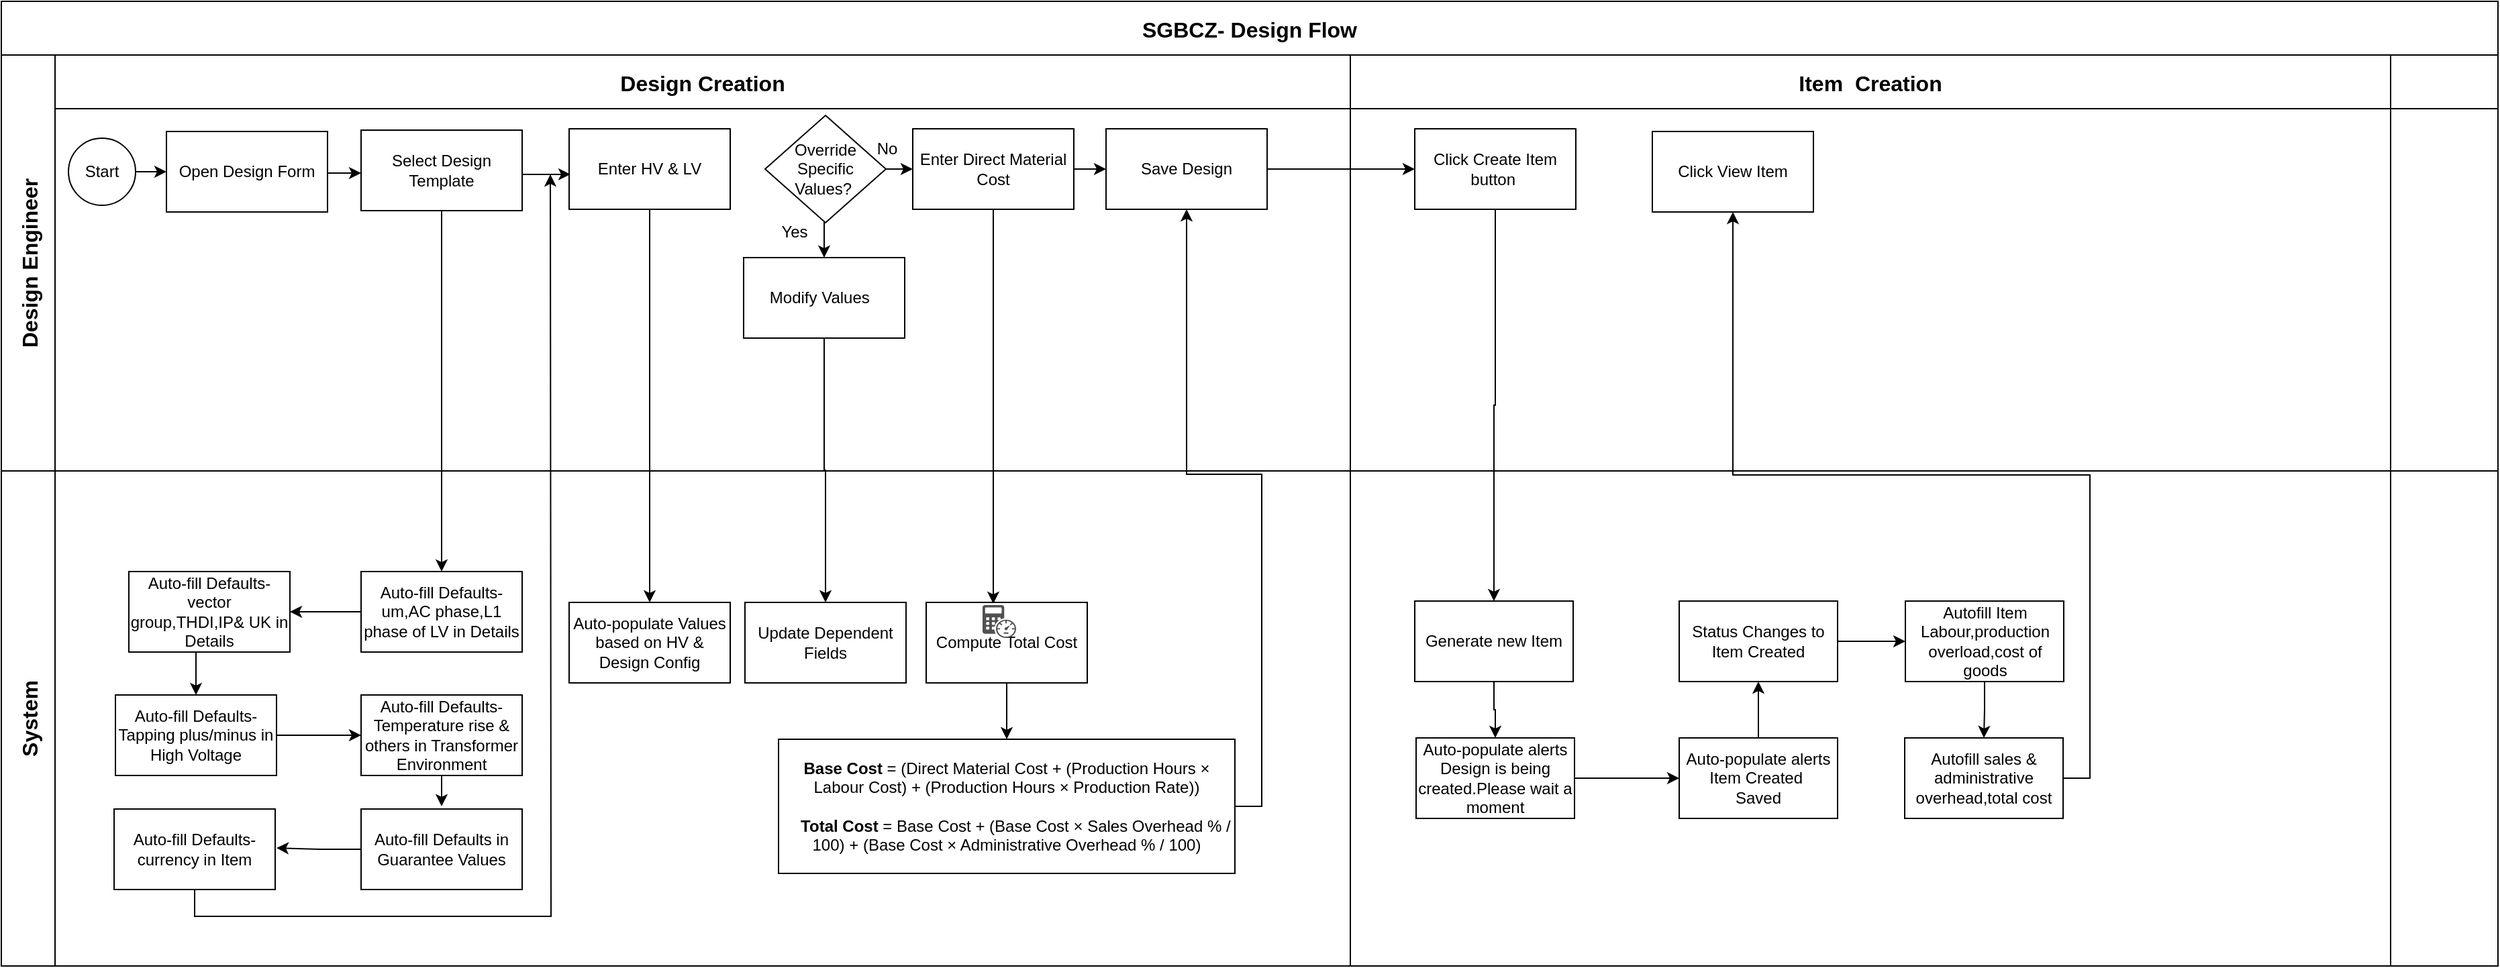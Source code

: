<mxfile version="27.2.0">
  <diagram id="prtHgNgQTEPvFCAcTncT" name="Page-1">
    <mxGraphModel dx="1754" dy="827" grid="1" gridSize="10" guides="1" tooltips="1" connect="1" arrows="1" fold="1" page="1" pageScale="1" pageWidth="827" pageHeight="1169" math="0" shadow="0">
      <root>
        <mxCell id="0" />
        <mxCell id="1" parent="0" />
        <mxCell id="CLJ9GDin2j8_AuySWexl-37" value="SGBCZ- Design Flow" style="shape=table;childLayout=tableLayout;startSize=40;collapsible=0;recursiveResize=0;expand=0;fontSize=16;fontStyle=1" parent="1" vertex="1">
          <mxGeometry x="590" y="89" width="1860" height="719" as="geometry" />
        </mxCell>
        <mxCell id="CLJ9GDin2j8_AuySWexl-38" value="Design Engineer" style="shape=tableRow;horizontal=0;swimlaneHead=0;swimlaneBody=0;top=0;left=0;strokeColor=inherit;bottom=0;right=0;dropTarget=0;fontStyle=1;fillColor=none;points=[[0,0.5],[1,0.5]];portConstraint=eastwest;startSize=40;collapsible=0;recursiveResize=0;expand=0;fontSize=16;strokeWidth=1;" parent="CLJ9GDin2j8_AuySWexl-37" vertex="1">
          <mxGeometry y="40" width="1860" height="310" as="geometry" />
        </mxCell>
        <mxCell id="CLJ9GDin2j8_AuySWexl-39" value="Design Creation" style="swimlane;swimlaneHead=0;swimlaneBody=0;fontStyle=1;strokeColor=inherit;connectable=0;fillColor=none;startSize=40;collapsible=0;recursiveResize=0;expand=0;fontSize=16;" parent="CLJ9GDin2j8_AuySWexl-38" vertex="1">
          <mxGeometry x="40" width="965" height="310" as="geometry">
            <mxRectangle width="965" height="310" as="alternateBounds" />
          </mxGeometry>
        </mxCell>
        <mxCell id="2OwA6HHTgpjWCk6-XKWX-9" style="edgeStyle=orthogonalEdgeStyle;rounded=0;orthogonalLoop=1;jettySize=auto;html=1;exitX=1;exitY=0.5;exitDx=0;exitDy=0;entryX=0;entryY=0.5;entryDx=0;entryDy=0;" parent="CLJ9GDin2j8_AuySWexl-39" source="CLJ9GDin2j8_AuySWexl-55" target="CLJ9GDin2j8_AuySWexl-56" edge="1">
          <mxGeometry relative="1" as="geometry" />
        </mxCell>
        <mxCell id="CLJ9GDin2j8_AuySWexl-55" value="Start" style="ellipse;whiteSpace=wrap;html=1;aspect=fixed;" parent="CLJ9GDin2j8_AuySWexl-39" vertex="1">
          <mxGeometry x="10" y="62" width="50" height="50" as="geometry" />
        </mxCell>
        <mxCell id="CLJ9GDin2j8_AuySWexl-73" value="" style="edgeStyle=orthogonalEdgeStyle;rounded=0;orthogonalLoop=1;jettySize=auto;html=1;" parent="CLJ9GDin2j8_AuySWexl-39" edge="1">
          <mxGeometry relative="1" as="geometry">
            <mxPoint x="203" y="88" as="sourcePoint" />
            <mxPoint x="228" y="88" as="targetPoint" />
          </mxGeometry>
        </mxCell>
        <mxCell id="CLJ9GDin2j8_AuySWexl-56" value="Open Design Form" style="rounded=0;whiteSpace=wrap;html=1;" parent="CLJ9GDin2j8_AuySWexl-39" vertex="1">
          <mxGeometry x="83" y="57" width="120" height="60" as="geometry" />
        </mxCell>
        <mxCell id="CLJ9GDin2j8_AuySWexl-69" value="Enter HV &amp;amp; LV" style="rounded=0;whiteSpace=wrap;html=1;" parent="CLJ9GDin2j8_AuySWexl-39" vertex="1">
          <mxGeometry x="383" y="55" width="120" height="60" as="geometry" />
        </mxCell>
        <mxCell id="CLJ9GDin2j8_AuySWexl-74" value="" style="edgeStyle=orthogonalEdgeStyle;rounded=0;orthogonalLoop=1;jettySize=auto;html=1;" parent="CLJ9GDin2j8_AuySWexl-39" edge="1">
          <mxGeometry relative="1" as="geometry">
            <mxPoint x="348" y="88.941" as="sourcePoint" />
            <mxPoint x="384" y="88.941" as="targetPoint" />
          </mxGeometry>
        </mxCell>
        <mxCell id="CLJ9GDin2j8_AuySWexl-68" value="Select Design Template" style="rounded=0;whiteSpace=wrap;html=1;" parent="CLJ9GDin2j8_AuySWexl-39" vertex="1">
          <mxGeometry x="228" y="56" width="120" height="60" as="geometry" />
        </mxCell>
        <mxCell id="CLJ9GDin2j8_AuySWexl-82" style="edgeStyle=orthogonalEdgeStyle;rounded=0;orthogonalLoop=1;jettySize=auto;html=1;exitX=0.5;exitY=1;exitDx=0;exitDy=0;entryX=0.5;entryY=0;entryDx=0;entryDy=0;" parent="CLJ9GDin2j8_AuySWexl-39" source="CLJ9GDin2j8_AuySWexl-79" target="CLJ9GDin2j8_AuySWexl-78" edge="1">
          <mxGeometry relative="1" as="geometry" />
        </mxCell>
        <mxCell id="CLJ9GDin2j8_AuySWexl-94" style="edgeStyle=orthogonalEdgeStyle;rounded=0;orthogonalLoop=1;jettySize=auto;html=1;exitX=1;exitY=0.5;exitDx=0;exitDy=0;entryX=0;entryY=0.5;entryDx=0;entryDy=0;" parent="CLJ9GDin2j8_AuySWexl-39" source="CLJ9GDin2j8_AuySWexl-79" target="CLJ9GDin2j8_AuySWexl-80" edge="1">
          <mxGeometry relative="1" as="geometry">
            <mxPoint x="630" y="85" as="targetPoint" />
          </mxGeometry>
        </mxCell>
        <mxCell id="CLJ9GDin2j8_AuySWexl-79" value="Override Specific Values?&amp;nbsp;" style="rhombus;whiteSpace=wrap;html=1;" parent="CLJ9GDin2j8_AuySWexl-39" vertex="1">
          <mxGeometry x="529" y="45" width="90" height="80" as="geometry" />
        </mxCell>
        <mxCell id="CLJ9GDin2j8_AuySWexl-78" value="Modify Values&amp;nbsp;&amp;nbsp;" style="rounded=0;whiteSpace=wrap;html=1;" parent="CLJ9GDin2j8_AuySWexl-39" vertex="1">
          <mxGeometry x="513" y="151" width="120" height="60" as="geometry" />
        </mxCell>
        <mxCell id="CLJ9GDin2j8_AuySWexl-95" style="edgeStyle=orthogonalEdgeStyle;rounded=0;orthogonalLoop=1;jettySize=auto;html=1;exitX=1;exitY=0.5;exitDx=0;exitDy=0;entryX=0;entryY=0.5;entryDx=0;entryDy=0;" parent="CLJ9GDin2j8_AuySWexl-39" source="CLJ9GDin2j8_AuySWexl-80" target="CLJ9GDin2j8_AuySWexl-90" edge="1">
          <mxGeometry relative="1" as="geometry" />
        </mxCell>
        <mxCell id="2OwA6HHTgpjWCk6-XKWX-1" style="edgeStyle=orthogonalEdgeStyle;rounded=0;orthogonalLoop=1;jettySize=auto;html=1;exitX=0.5;exitY=1;exitDx=0;exitDy=0;" parent="CLJ9GDin2j8_AuySWexl-39" source="CLJ9GDin2j8_AuySWexl-80" edge="1">
          <mxGeometry relative="1" as="geometry">
            <mxPoint x="699" y="409" as="targetPoint" />
          </mxGeometry>
        </mxCell>
        <mxCell id="CLJ9GDin2j8_AuySWexl-80" value="Enter Direct Material Cost" style="rounded=0;whiteSpace=wrap;html=1;" parent="CLJ9GDin2j8_AuySWexl-39" vertex="1">
          <mxGeometry x="639" y="55" width="120" height="60" as="geometry" />
        </mxCell>
        <mxCell id="JPz7TmFqemcX5jHhmIrL-2" style="edgeStyle=orthogonalEdgeStyle;rounded=0;orthogonalLoop=1;jettySize=auto;html=1;exitX=1;exitY=0.5;exitDx=0;exitDy=0;entryX=0;entryY=0.5;entryDx=0;entryDy=0;" edge="1" parent="CLJ9GDin2j8_AuySWexl-39" source="CLJ9GDin2j8_AuySWexl-90" target="CLJ9GDin2j8_AuySWexl-91">
          <mxGeometry relative="1" as="geometry" />
        </mxCell>
        <mxCell id="CLJ9GDin2j8_AuySWexl-90" value="Save Design" style="rounded=0;whiteSpace=wrap;html=1;" parent="CLJ9GDin2j8_AuySWexl-39" vertex="1">
          <mxGeometry x="783" y="55" width="120" height="60" as="geometry" />
        </mxCell>
        <mxCell id="CLJ9GDin2j8_AuySWexl-91" value="Click Create Item button&amp;nbsp;" style="rounded=0;whiteSpace=wrap;html=1;" parent="CLJ9GDin2j8_AuySWexl-39" vertex="1">
          <mxGeometry x="1013" y="55" width="120" height="60" as="geometry" />
        </mxCell>
        <mxCell id="CLJ9GDin2j8_AuySWexl-97" value="No" style="text;html=1;align=center;verticalAlign=middle;whiteSpace=wrap;rounded=0;" parent="CLJ9GDin2j8_AuySWexl-39" vertex="1">
          <mxGeometry x="590" y="55" width="60" height="30" as="geometry" />
        </mxCell>
        <mxCell id="CLJ9GDin2j8_AuySWexl-98" value="Yes" style="text;html=1;align=center;verticalAlign=middle;whiteSpace=wrap;rounded=0;" parent="CLJ9GDin2j8_AuySWexl-39" vertex="1">
          <mxGeometry x="521" y="117" width="60" height="30" as="geometry" />
        </mxCell>
        <mxCell id="CLJ9GDin2j8_AuySWexl-40" value="Item  Creation" style="swimlane;swimlaneHead=0;swimlaneBody=0;fontStyle=1;strokeColor=inherit;connectable=0;fillColor=none;startSize=40;collapsible=0;recursiveResize=0;expand=0;fontSize=16;" parent="CLJ9GDin2j8_AuySWexl-38" vertex="1">
          <mxGeometry x="1005" width="775" height="310" as="geometry">
            <mxRectangle width="775" height="310" as="alternateBounds" />
          </mxGeometry>
        </mxCell>
        <mxCell id="JPz7TmFqemcX5jHhmIrL-27" value="Click View Item" style="rounded=0;whiteSpace=wrap;html=1;" vertex="1" parent="CLJ9GDin2j8_AuySWexl-40">
          <mxGeometry x="225" y="57" width="120" height="60" as="geometry" />
        </mxCell>
        <mxCell id="CLJ9GDin2j8_AuySWexl-41" value="" style="swimlane;swimlaneHead=0;swimlaneBody=0;fontStyle=1;strokeColor=inherit;connectable=0;fillColor=none;startSize=40;collapsible=0;recursiveResize=0;expand=0;fontSize=16;" parent="CLJ9GDin2j8_AuySWexl-38" vertex="1">
          <mxGeometry x="1780" width="80" height="310" as="geometry">
            <mxRectangle width="80" height="310" as="alternateBounds" />
          </mxGeometry>
        </mxCell>
        <mxCell id="CLJ9GDin2j8_AuySWexl-42" value="System" style="shape=tableRow;horizontal=0;swimlaneHead=0;swimlaneBody=0;top=0;left=0;strokeColor=inherit;bottom=0;right=0;dropTarget=0;fontStyle=1;fillColor=none;points=[[0,0.5],[1,0.5]];portConstraint=eastwest;startSize=40;collapsible=0;recursiveResize=0;expand=0;fontSize=16;" parent="CLJ9GDin2j8_AuySWexl-37" vertex="1">
          <mxGeometry y="350" width="1860" height="369" as="geometry" />
        </mxCell>
        <mxCell id="CLJ9GDin2j8_AuySWexl-43" value="" style="swimlane;swimlaneHead=0;swimlaneBody=0;fontStyle=1;connectable=0;strokeColor=inherit;fillColor=none;startSize=0;collapsible=0;recursiveResize=0;expand=0;fontSize=16;" parent="CLJ9GDin2j8_AuySWexl-42" vertex="1">
          <mxGeometry x="40" width="965" height="369" as="geometry">
            <mxRectangle width="965" height="369" as="alternateBounds" />
          </mxGeometry>
        </mxCell>
        <mxCell id="CLJ9GDin2j8_AuySWexl-70" value="Auto-populate Values based on HV &amp;amp; Design Config" style="rounded=0;whiteSpace=wrap;html=1;" parent="CLJ9GDin2j8_AuySWexl-43" vertex="1">
          <mxGeometry x="383" y="98" width="120" height="60" as="geometry" />
        </mxCell>
        <mxCell id="CLJ9GDin2j8_AuySWexl-88" value="Update Dependent Fields" style="rounded=0;whiteSpace=wrap;html=1;" parent="CLJ9GDin2j8_AuySWexl-43" vertex="1">
          <mxGeometry x="514" y="98" width="120" height="60" as="geometry" />
        </mxCell>
        <mxCell id="CLJ9GDin2j8_AuySWexl-111" style="edgeStyle=orthogonalEdgeStyle;rounded=0;orthogonalLoop=1;jettySize=auto;html=1;exitX=0;exitY=0.5;exitDx=0;exitDy=0;entryX=1;entryY=0.5;entryDx=0;entryDy=0;" parent="CLJ9GDin2j8_AuySWexl-43" source="CLJ9GDin2j8_AuySWexl-99" target="CLJ9GDin2j8_AuySWexl-101" edge="1">
          <mxGeometry relative="1" as="geometry" />
        </mxCell>
        <mxCell id="CLJ9GDin2j8_AuySWexl-99" value="Auto-fill Defaults-um,AC phase,L1 phase of LV in Details" style="rounded=0;whiteSpace=wrap;html=1;" parent="CLJ9GDin2j8_AuySWexl-43" vertex="1">
          <mxGeometry x="228" y="75" width="120" height="60" as="geometry" />
        </mxCell>
        <mxCell id="CLJ9GDin2j8_AuySWexl-112" style="edgeStyle=orthogonalEdgeStyle;rounded=0;orthogonalLoop=1;jettySize=auto;html=1;exitX=0.5;exitY=1;exitDx=0;exitDy=0;entryX=0.5;entryY=0;entryDx=0;entryDy=0;" parent="CLJ9GDin2j8_AuySWexl-43" source="CLJ9GDin2j8_AuySWexl-101" target="CLJ9GDin2j8_AuySWexl-103" edge="1">
          <mxGeometry relative="1" as="geometry" />
        </mxCell>
        <mxCell id="CLJ9GDin2j8_AuySWexl-101" value="Auto-fill Defaults- vector group,THDI,IP&amp;amp; UK in Details" style="rounded=0;whiteSpace=wrap;html=1;" parent="CLJ9GDin2j8_AuySWexl-43" vertex="1">
          <mxGeometry x="55" y="75" width="120" height="60" as="geometry" />
        </mxCell>
        <mxCell id="CLJ9GDin2j8_AuySWexl-113" style="edgeStyle=orthogonalEdgeStyle;rounded=0;orthogonalLoop=1;jettySize=auto;html=1;entryX=0;entryY=0.5;entryDx=0;entryDy=0;" parent="CLJ9GDin2j8_AuySWexl-43" source="CLJ9GDin2j8_AuySWexl-103" target="CLJ9GDin2j8_AuySWexl-104" edge="1">
          <mxGeometry relative="1" as="geometry" />
        </mxCell>
        <mxCell id="CLJ9GDin2j8_AuySWexl-103" value="Auto-fill Defaults- Tapping plus/minus in High Voltage" style="rounded=0;whiteSpace=wrap;html=1;" parent="CLJ9GDin2j8_AuySWexl-43" vertex="1">
          <mxGeometry x="45" y="167" width="120" height="60" as="geometry" />
        </mxCell>
        <mxCell id="CLJ9GDin2j8_AuySWexl-114" style="edgeStyle=orthogonalEdgeStyle;rounded=0;orthogonalLoop=1;jettySize=auto;html=1;exitX=0.5;exitY=1;exitDx=0;exitDy=0;" parent="CLJ9GDin2j8_AuySWexl-43" source="CLJ9GDin2j8_AuySWexl-104" edge="1">
          <mxGeometry relative="1" as="geometry">
            <mxPoint x="288" y="250" as="targetPoint" />
          </mxGeometry>
        </mxCell>
        <mxCell id="CLJ9GDin2j8_AuySWexl-104" value="Auto-fill Defaults- Temperature rise &amp;amp; others in Transformer Environment" style="rounded=0;whiteSpace=wrap;html=1;" parent="CLJ9GDin2j8_AuySWexl-43" vertex="1">
          <mxGeometry x="228" y="167" width="120" height="60" as="geometry" />
        </mxCell>
        <mxCell id="CLJ9GDin2j8_AuySWexl-115" style="edgeStyle=orthogonalEdgeStyle;rounded=0;orthogonalLoop=1;jettySize=auto;html=1;exitX=0;exitY=0.5;exitDx=0;exitDy=0;" parent="CLJ9GDin2j8_AuySWexl-43" source="CLJ9GDin2j8_AuySWexl-107" edge="1">
          <mxGeometry relative="1" as="geometry">
            <mxPoint x="165" y="281" as="targetPoint" />
          </mxGeometry>
        </mxCell>
        <mxCell id="CLJ9GDin2j8_AuySWexl-107" value="Auto-fill Defaults in Guarantee Values" style="rounded=0;whiteSpace=wrap;html=1;" parent="CLJ9GDin2j8_AuySWexl-43" vertex="1">
          <mxGeometry x="228" y="252" width="120" height="60" as="geometry" />
        </mxCell>
        <mxCell id="CLJ9GDin2j8_AuySWexl-121" style="edgeStyle=orthogonalEdgeStyle;rounded=0;orthogonalLoop=1;jettySize=auto;html=1;exitX=0.5;exitY=1;exitDx=0;exitDy=0;" parent="CLJ9GDin2j8_AuySWexl-43" source="CLJ9GDin2j8_AuySWexl-108" edge="1">
          <mxGeometry relative="1" as="geometry">
            <mxPoint x="369" y="-221" as="targetPoint" />
          </mxGeometry>
        </mxCell>
        <mxCell id="CLJ9GDin2j8_AuySWexl-108" value="Auto-fill Defaults- currency in Item" style="rounded=0;whiteSpace=wrap;html=1;" parent="CLJ9GDin2j8_AuySWexl-43" vertex="1">
          <mxGeometry x="44" y="252" width="120" height="60" as="geometry" />
        </mxCell>
        <mxCell id="2OwA6HHTgpjWCk6-XKWX-2" value="Compute Total Cost" style="rounded=0;whiteSpace=wrap;html=1;" parent="CLJ9GDin2j8_AuySWexl-43" vertex="1">
          <mxGeometry x="649" y="98" width="120" height="60" as="geometry" />
        </mxCell>
        <mxCell id="2OwA6HHTgpjWCk6-XKWX-5" value="&lt;b&gt;Base Cost&lt;/b&gt; = (Direct Material Cost + (Production Hours × Labour Cost) + (Production Hours × Production Rate))&lt;br&gt;&lt;br&gt;&amp;nbsp; &amp;nbsp; &lt;b&gt;Total Cost&lt;/b&gt; = Base Cost + (Base Cost × Sales Overhead % / 100) + (Base Cost × Administrative Overhead % / 100)" style="points=[[0.25,0,0],[0.5,0,0],[0.75,0,0],[1,0.25,0],[1,0.5,0],[1,0.75,0],[0.75,1,0],[0.5,1,0],[0.25,1,0],[0,0.75,0],[0,0.5,0],[0,0.25,0]];shape=mxgraph.bpmn.task2;whiteSpace=wrap;rectStyle=rounded;size=10;html=1;container=1;expand=0;collapsible=0;taskMarker=service;" parent="CLJ9GDin2j8_AuySWexl-43" vertex="1">
          <mxGeometry x="539" y="200" width="340" height="100" as="geometry" />
        </mxCell>
        <mxCell id="2OwA6HHTgpjWCk6-XKWX-6" style="edgeStyle=orthogonalEdgeStyle;rounded=0;orthogonalLoop=1;jettySize=auto;html=1;exitX=0.5;exitY=1;exitDx=0;exitDy=0;entryX=0.5;entryY=0;entryDx=0;entryDy=0;entryPerimeter=0;" parent="CLJ9GDin2j8_AuySWexl-43" source="2OwA6HHTgpjWCk6-XKWX-2" target="2OwA6HHTgpjWCk6-XKWX-5" edge="1">
          <mxGeometry relative="1" as="geometry" />
        </mxCell>
        <mxCell id="2OwA6HHTgpjWCk6-XKWX-12" value="" style="sketch=0;pointerEvents=1;shadow=0;dashed=0;html=1;strokeColor=none;fillColor=#505050;labelPosition=center;verticalLabelPosition=bottom;verticalAlign=top;outlineConnect=0;align=center;shape=mxgraph.office.concepts.bandwidth_calculator;" parent="CLJ9GDin2j8_AuySWexl-43" vertex="1">
          <mxGeometry x="691" y="100" width="25" height="24.5" as="geometry" />
        </mxCell>
        <mxCell id="CLJ9GDin2j8_AuySWexl-44" value="" style="swimlane;swimlaneHead=0;swimlaneBody=0;fontStyle=1;connectable=0;strokeColor=inherit;fillColor=none;startSize=0;collapsible=0;recursiveResize=0;expand=0;fontSize=16;" parent="CLJ9GDin2j8_AuySWexl-42" vertex="1">
          <mxGeometry x="1005" width="775" height="369" as="geometry">
            <mxRectangle width="775" height="369" as="alternateBounds" />
          </mxGeometry>
        </mxCell>
        <mxCell id="JPz7TmFqemcX5jHhmIrL-24" style="edgeStyle=orthogonalEdgeStyle;rounded=0;orthogonalLoop=1;jettySize=auto;html=1;exitX=0.5;exitY=0;exitDx=0;exitDy=0;entryX=0.5;entryY=1;entryDx=0;entryDy=0;" edge="1" parent="CLJ9GDin2j8_AuySWexl-44" source="JPz7TmFqemcX5jHhmIrL-3" target="JPz7TmFqemcX5jHhmIrL-9">
          <mxGeometry relative="1" as="geometry" />
        </mxCell>
        <mxCell id="JPz7TmFqemcX5jHhmIrL-3" value="Auto-populate alerts&lt;br&gt;Item Created&amp;nbsp;&lt;br&gt;Saved" style="rounded=0;whiteSpace=wrap;html=1;" vertex="1" parent="CLJ9GDin2j8_AuySWexl-44">
          <mxGeometry x="245" y="199" width="118" height="60" as="geometry" />
        </mxCell>
        <mxCell id="JPz7TmFqemcX5jHhmIrL-25" style="edgeStyle=orthogonalEdgeStyle;rounded=0;orthogonalLoop=1;jettySize=auto;html=1;exitX=1;exitY=0.5;exitDx=0;exitDy=0;entryX=0;entryY=0.5;entryDx=0;entryDy=0;" edge="1" parent="CLJ9GDin2j8_AuySWexl-44" source="JPz7TmFqemcX5jHhmIrL-9" target="JPz7TmFqemcX5jHhmIrL-14">
          <mxGeometry relative="1" as="geometry" />
        </mxCell>
        <mxCell id="JPz7TmFqemcX5jHhmIrL-9" value="Status Changes to Item Created" style="rounded=0;whiteSpace=wrap;html=1;" vertex="1" parent="CLJ9GDin2j8_AuySWexl-44">
          <mxGeometry x="245" y="97" width="118" height="60" as="geometry" />
        </mxCell>
        <mxCell id="JPz7TmFqemcX5jHhmIrL-13" value="Autofill sales &amp;amp; administrative overhead,total cost" style="rounded=0;whiteSpace=wrap;html=1;" vertex="1" parent="CLJ9GDin2j8_AuySWexl-44">
          <mxGeometry x="413" y="199" width="118" height="60" as="geometry" />
        </mxCell>
        <mxCell id="JPz7TmFqemcX5jHhmIrL-26" style="edgeStyle=orthogonalEdgeStyle;rounded=0;orthogonalLoop=1;jettySize=auto;html=1;exitX=0.5;exitY=1;exitDx=0;exitDy=0;entryX=0.5;entryY=0;entryDx=0;entryDy=0;" edge="1" parent="CLJ9GDin2j8_AuySWexl-44" source="JPz7TmFqemcX5jHhmIrL-14" target="JPz7TmFqemcX5jHhmIrL-13">
          <mxGeometry relative="1" as="geometry" />
        </mxCell>
        <mxCell id="JPz7TmFqemcX5jHhmIrL-14" value="Autofill Item Labour,production overload,cost of goods" style="rounded=0;whiteSpace=wrap;html=1;" vertex="1" parent="CLJ9GDin2j8_AuySWexl-44">
          <mxGeometry x="413.5" y="97" width="118" height="60" as="geometry" />
        </mxCell>
        <mxCell id="JPz7TmFqemcX5jHhmIrL-20" value="Generate new Item" style="rounded=0;whiteSpace=wrap;html=1;" vertex="1" parent="CLJ9GDin2j8_AuySWexl-44">
          <mxGeometry x="48" y="97" width="118" height="60" as="geometry" />
        </mxCell>
        <mxCell id="JPz7TmFqemcX5jHhmIrL-23" style="edgeStyle=orthogonalEdgeStyle;rounded=0;orthogonalLoop=1;jettySize=auto;html=1;exitX=1;exitY=0.5;exitDx=0;exitDy=0;entryX=0;entryY=0.5;entryDx=0;entryDy=0;" edge="1" parent="CLJ9GDin2j8_AuySWexl-44" source="JPz7TmFqemcX5jHhmIrL-1" target="JPz7TmFqemcX5jHhmIrL-3">
          <mxGeometry relative="1" as="geometry" />
        </mxCell>
        <mxCell id="JPz7TmFqemcX5jHhmIrL-1" value="Auto-populate alerts&lt;br&gt;Design is being created.Please wait a moment" style="rounded=0;whiteSpace=wrap;html=1;" vertex="1" parent="CLJ9GDin2j8_AuySWexl-44">
          <mxGeometry x="49" y="199" width="118" height="60" as="geometry" />
        </mxCell>
        <mxCell id="JPz7TmFqemcX5jHhmIrL-6" style="edgeStyle=orthogonalEdgeStyle;rounded=0;orthogonalLoop=1;jettySize=auto;html=1;exitX=0.5;exitY=1;exitDx=0;exitDy=0;entryX=0.5;entryY=0;entryDx=0;entryDy=0;" edge="1" parent="CLJ9GDin2j8_AuySWexl-44" source="JPz7TmFqemcX5jHhmIrL-20" target="JPz7TmFqemcX5jHhmIrL-1">
          <mxGeometry relative="1" as="geometry" />
        </mxCell>
        <mxCell id="CLJ9GDin2j8_AuySWexl-45" value="" style="swimlane;swimlaneHead=0;swimlaneBody=0;fontStyle=1;connectable=0;strokeColor=inherit;fillColor=none;startSize=0;collapsible=0;recursiveResize=0;expand=0;fontSize=16;" parent="CLJ9GDin2j8_AuySWexl-42" vertex="1">
          <mxGeometry x="1780" width="80" height="369" as="geometry">
            <mxRectangle width="80" height="369" as="alternateBounds" />
          </mxGeometry>
        </mxCell>
        <mxCell id="CLJ9GDin2j8_AuySWexl-71" style="edgeStyle=orthogonalEdgeStyle;rounded=0;orthogonalLoop=1;jettySize=auto;html=1;exitX=0.5;exitY=1;exitDx=0;exitDy=0;" parent="CLJ9GDin2j8_AuySWexl-37" source="CLJ9GDin2j8_AuySWexl-69" target="CLJ9GDin2j8_AuySWexl-70" edge="1">
          <mxGeometry relative="1" as="geometry" />
        </mxCell>
        <mxCell id="CLJ9GDin2j8_AuySWexl-89" style="edgeStyle=orthogonalEdgeStyle;rounded=0;orthogonalLoop=1;jettySize=auto;html=1;entryX=0.5;entryY=0;entryDx=0;entryDy=0;" parent="CLJ9GDin2j8_AuySWexl-37" source="CLJ9GDin2j8_AuySWexl-78" target="CLJ9GDin2j8_AuySWexl-88" edge="1">
          <mxGeometry relative="1" as="geometry" />
        </mxCell>
        <mxCell id="CLJ9GDin2j8_AuySWexl-100" style="edgeStyle=orthogonalEdgeStyle;rounded=0;orthogonalLoop=1;jettySize=auto;html=1;exitX=0.5;exitY=1;exitDx=0;exitDy=0;" parent="CLJ9GDin2j8_AuySWexl-37" source="CLJ9GDin2j8_AuySWexl-68" target="CLJ9GDin2j8_AuySWexl-99" edge="1">
          <mxGeometry relative="1" as="geometry" />
        </mxCell>
        <mxCell id="2OwA6HHTgpjWCk6-XKWX-8" style="edgeStyle=orthogonalEdgeStyle;rounded=0;orthogonalLoop=1;jettySize=auto;html=1;exitX=1;exitY=0.5;exitDx=0;exitDy=0;exitPerimeter=0;entryX=0.5;entryY=1;entryDx=0;entryDy=0;" parent="CLJ9GDin2j8_AuySWexl-37" source="2OwA6HHTgpjWCk6-XKWX-5" target="CLJ9GDin2j8_AuySWexl-90" edge="1">
          <mxGeometry relative="1" as="geometry">
            <mxPoint x="875" y="210" as="targetPoint" />
          </mxGeometry>
        </mxCell>
        <mxCell id="JPz7TmFqemcX5jHhmIrL-21" value="" style="edgeStyle=orthogonalEdgeStyle;rounded=0;orthogonalLoop=1;jettySize=auto;html=1;exitX=0.5;exitY=1;exitDx=0;exitDy=0;entryX=0.5;entryY=0;entryDx=0;entryDy=0;" edge="1" parent="CLJ9GDin2j8_AuySWexl-37" source="CLJ9GDin2j8_AuySWexl-91" target="JPz7TmFqemcX5jHhmIrL-20">
          <mxGeometry relative="1" as="geometry">
            <mxPoint x="2708" y="594" as="sourcePoint" />
            <mxPoint x="2709" y="889" as="targetPoint" />
          </mxGeometry>
        </mxCell>
        <mxCell id="JPz7TmFqemcX5jHhmIrL-29" style="edgeStyle=orthogonalEdgeStyle;rounded=0;orthogonalLoop=1;jettySize=auto;html=1;exitX=1;exitY=0.5;exitDx=0;exitDy=0;entryX=0.5;entryY=1;entryDx=0;entryDy=0;" edge="1" parent="CLJ9GDin2j8_AuySWexl-37" source="JPz7TmFqemcX5jHhmIrL-13" target="JPz7TmFqemcX5jHhmIrL-27">
          <mxGeometry relative="1" as="geometry" />
        </mxCell>
      </root>
    </mxGraphModel>
  </diagram>
</mxfile>
